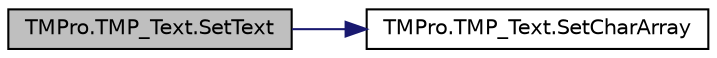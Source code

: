 digraph "TMPro.TMP_Text.SetText"
{
 // LATEX_PDF_SIZE
  edge [fontname="Helvetica",fontsize="10",labelfontname="Helvetica",labelfontsize="10"];
  node [fontname="Helvetica",fontsize="10",shape=record];
  rankdir="LR";
  Node1 [label="TMPro.TMP_Text.SetText",height=0.2,width=0.4,color="black", fillcolor="grey75", style="filled", fontcolor="black",tooltip="Set the text using a char array."];
  Node1 -> Node2 [color="midnightblue",fontsize="10",style="solid",fontname="Helvetica"];
  Node2 [label="TMPro.TMP_Text.SetCharArray",height=0.2,width=0.4,color="black", fillcolor="white", style="filled",URL="$class_t_m_pro_1_1_t_m_p___text.html#a3a9c8337c13ec0b01a256657b60f995d",tooltip="Character array containing the text to be displayed."];
}
